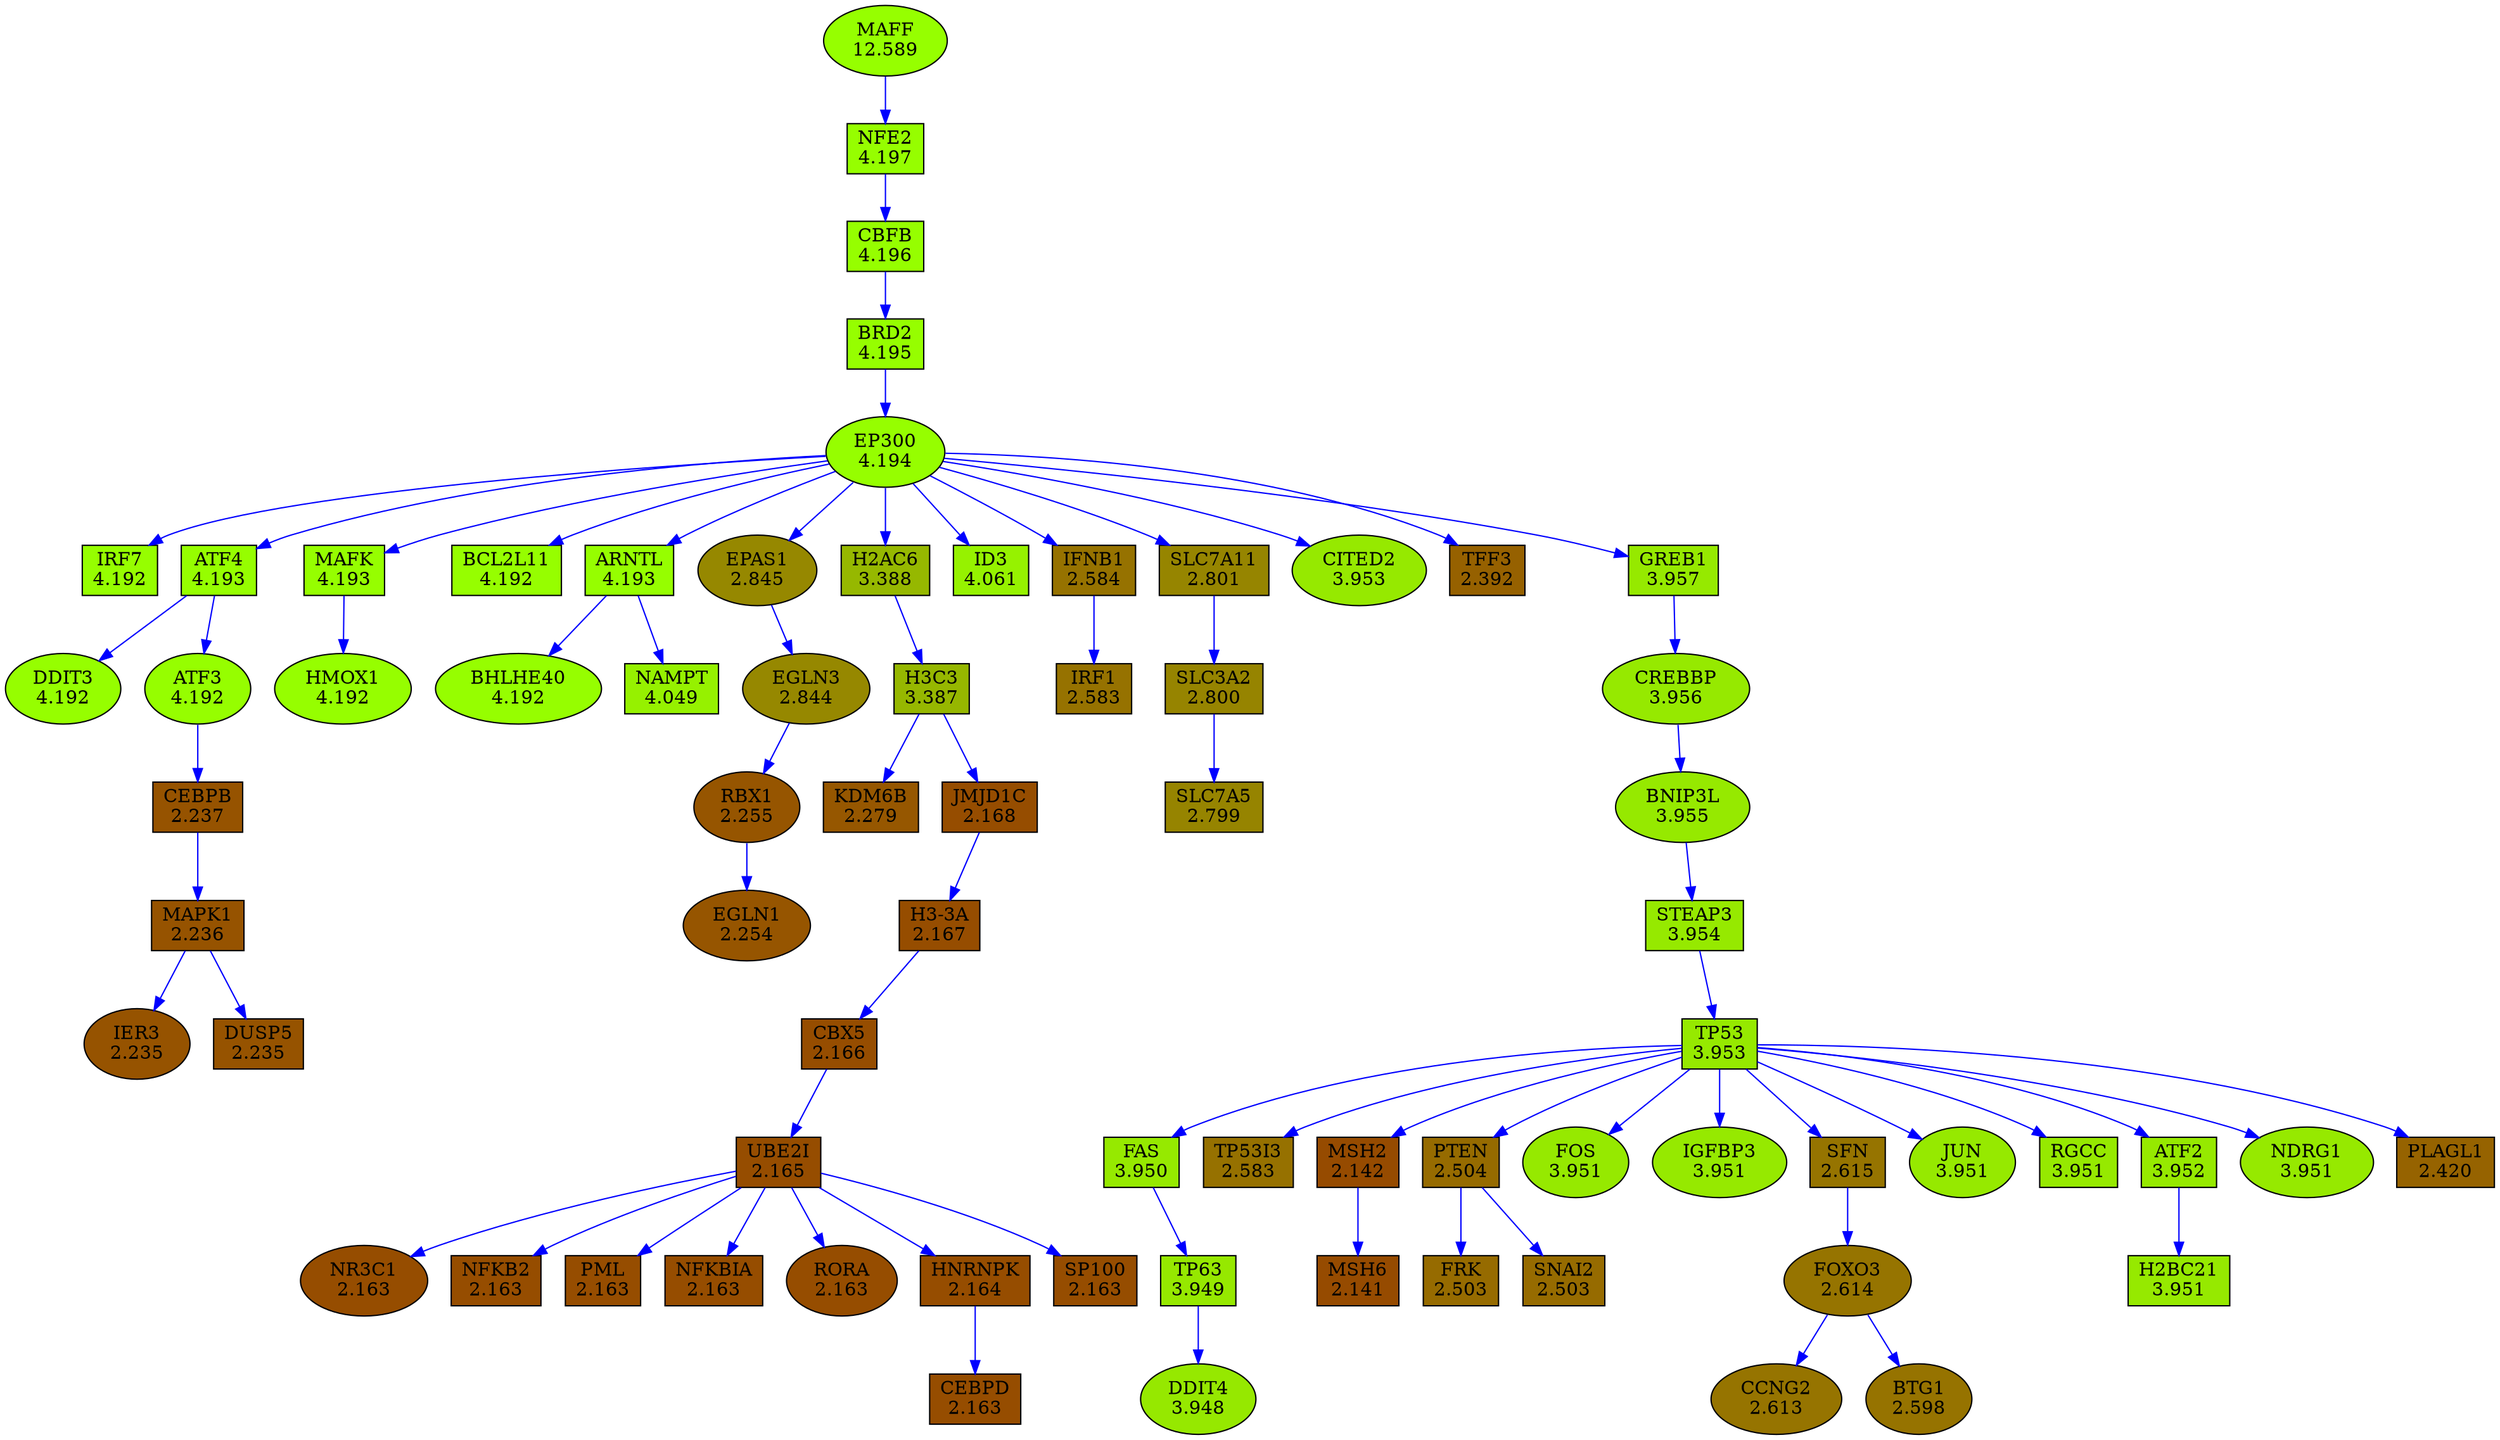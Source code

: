 digraph main_real_test_new_y {
N_67 [shape = box, style = filled, fillcolor = "#96e900", label = "FAS\n3.950"];
N_68 [shape = box, style = filled, fillcolor = "#967100", label = "TP53I3\n2.583"];
N_81 [shape = ellipse, style = filled, fillcolor = "#964d00", label = "NR3C1\n2.163"];
N_121 [shape = box, style = filled, fillcolor = "#96fe00", label = "IRF7\n4.192"];
N_195 [shape = box, style = filled, fillcolor = "#965300", label = "MAPK1\n2.236"];
N_198 [shape = box, style = filled, fillcolor = "#964d00", label = "H3-3A\n2.167"];
N_199 [shape = box, style = filled, fillcolor = "#96b700", label = "H3C3\n3.387"];
N_235 [shape = box, style = filled, fillcolor = "#96e900", label = "TP53\n3.953"];
N_236 [shape = box, style = filled, fillcolor = "#964b00", label = "MSH2\n2.142"];
N_285 [shape = box, style = filled, fillcolor = "#965300", label = "CEBPB\n2.237"];
N_287 [shape = box, style = filled, fillcolor = "#96fe00", label = "ATF4\n4.193"];
N_288 [shape = ellipse, style = filled, fillcolor = "#96fe00", label = "DDIT3\n4.192"];
N_289 [shape = ellipse, style = filled, fillcolor = "#96fe00", label = "ATF3\n4.192"];
N_334 [shape = box, style = filled, fillcolor = "#96fe00", label = "CBFB\n4.196"];
N_336 [shape = box, style = filled, fillcolor = "#96fe00", label = "BRD2\n4.195"];
N_337 [shape = ellipse, style = filled, fillcolor = "#96fe00", label = "EP300\n4.194"];
N_382 [shape = box, style = filled, fillcolor = "#964d00", label = "NFKB2\n2.163"];
N_420 [shape = ellipse, style = filled, fillcolor = "#965500", label = "RBX1\n2.255"];
N_423 [shape = box, style = filled, fillcolor = "#96fe00", label = "MAFK\n4.193"];
N_439 [shape = box, style = filled, fillcolor = "#96fe00", label = "BCL2L11\n4.192"];
N_450 [shape = box, style = filled, fillcolor = "#96fe00", label = "ARNTL\n4.193"];
N_596 [shape = box, style = filled, fillcolor = "#964d00", label = "PML\n2.163"];
N_835 [shape = box, style = filled, fillcolor = "#966b00", label = "PTEN\n2.504"];
N_921 [shape = ellipse, style = filled, fillcolor = "#96e900", label = "FOS\n3.951"];
N_926 [shape = ellipse, style = filled, fillcolor = "#967400", label = "FOXO3\n2.614"];
N_930 [shape = ellipse, style = filled, fillcolor = "#96e900", label = "CREBBP\n3.956"];
N_1044 [shape = ellipse, style = filled, fillcolor = "#968800", label = "EPAS1\n2.845"];
N_1048 [shape = box, style = filled, fillcolor = "#96b800", label = "H2AC6\n3.388"];
N_1061 [shape = ellipse, style = filled, fillcolor = "#96fe00", label = "HMOX1\n4.192"];
N_1072 [shape = box, style = filled, fillcolor = "#964d00", label = "CBX5\n2.166"];
N_1093 [shape = box, style = filled, fillcolor = "#96f200", label = "ID3\n4.061"];
N_1099 [shape = box, style = filled, fillcolor = "#967200", label = "IFNB1\n2.584"];
N_1111 [shape = ellipse, style = filled, fillcolor = "#96e900", label = "IGFBP3\n3.951"];
N_1157 [shape = box, style = filled, fillcolor = "#967200", label = "IRF1\n2.583"];
N_1174 [shape = box, style = filled, fillcolor = "#964d00", label = "NFKBIA\n2.163"];
N_1312 [shape = box, style = filled, fillcolor = "#964b00", label = "MSH6\n2.141"];
N_1373 [shape = box, style = filled, fillcolor = "#96fe00", label = "NFE2\n4.197"];
N_1502 [shape = ellipse, style = filled, fillcolor = "#965500", label = "EGLN1\n2.254"];
N_1504 [shape = ellipse, style = filled, fillcolor = "#968800", label = "EGLN3\n2.844"];
N_1542 [shape = ellipse, style = filled, fillcolor = "#965300", label = "IER3\n2.235"];
N_1565 [shape = box, style = filled, fillcolor = "#966b00", label = "FRK\n2.503"];
N_1613 [shape = box, style = filled, fillcolor = "#964d00", label = "UBE2I\n2.165"];
N_1637 [shape = ellipse, style = filled, fillcolor = "#964d00", label = "RORA\n2.163"];
N_1658 [shape = box, style = filled, fillcolor = "#964d00", label = "HNRNPK\n2.164"];
N_1680 [shape = box, style = filled, fillcolor = "#967400", label = "SFN\n2.615"];
N_1690 [shape = box, style = filled, fillcolor = "#968400", label = "SLC3A2\n2.800"];
N_1691 [shape = box, style = filled, fillcolor = "#968500", label = "SLC7A11\n2.801"];
N_1692 [shape = box, style = filled, fillcolor = "#968400", label = "SLC7A5\n2.799"];
N_1726 [shape = ellipse, style = filled, fillcolor = "#96e900", label = "BNIP3L\n3.955"];
N_1772 [shape = ellipse, style = filled, fillcolor = "#96e900", label = "CITED2\n3.953"];
N_1774 [shape = box, style = filled, fillcolor = "#966100", label = "TFF3\n2.392"];
N_1803 [shape = box, style = filled, fillcolor = "#96e800", label = "TP63\n3.949"];
N_1804 [shape = ellipse, style = filled, fillcolor = "#96e800", label = "DDIT4\n3.948"];
N_1900 [shape = box, style = filled, fillcolor = "#965700", label = "KDM6B\n2.279"];
N_1901 [shape = ellipse, style = filled, fillcolor = "#96e900", label = "JUN\n3.951"];
N_1907 [shape = ellipse, style = filled, fillcolor = "#96fe00", label = "BHLHE40\n4.192"];
N_1909 [shape = box, style = filled, fillcolor = "#96f100", label = "NAMPT\n4.049"];
N_1919 [shape = box, style = filled, fillcolor = "#96e900", label = "RGCC\n3.951"];
N_1932 [shape = box, style = filled, fillcolor = "#96e900", label = "ATF2\n3.952"];
N_2068 [shape = box, style = filled, fillcolor = "#964d00", label = "JMJD1C\n2.168"];
N_2093 [shape = box, style = filled, fillcolor = "#965300", label = "DUSP5\n2.235"];
N_2137 [shape = box, style = filled, fillcolor = "#964d00", label = "SP100\n2.163"];
N_2289 [shape = ellipse, style = filled, fillcolor = "#967400", label = "CCNG2\n2.613"];
N_2291 [shape = ellipse, style = filled, fillcolor = "#967300", label = "BTG1\n2.598"];
N_2299 [shape = box, style = filled, fillcolor = "#96e900", label = "GREB1\n3.957"];
N_2344 [shape = ellipse, style = filled, fillcolor = "#96ff00", label = "MAFF\n12.589"];
N_2405 [shape = box, style = filled, fillcolor = "#964d00", label = "CEBPD\n2.163"];
N_2421 [shape = box, style = filled, fillcolor = "#966b00", label = "SNAI2\n2.503"];
N_2429 [shape = box, style = filled, fillcolor = "#96e900", label = "STEAP3\n3.954"];
N_2460 [shape = ellipse, style = filled, fillcolor = "#96e900", label = "NDRG1\n3.951"];
N_2462 [shape = box, style = filled, fillcolor = "#966300", label = "PLAGL1\n2.420"];
N_2482 [shape = box, style = filled, fillcolor = "#96e900", label = "H2BC21\n3.951"];
N_235 -> N_67 [ color = blue ];
N_67 -> N_1803 [ color = blue ];
N_235 -> N_68 [ color = blue ];
N_1613 -> N_81 [ color = blue ];
N_337 -> N_121 [ color = blue ];
N_285 -> N_195 [ color = blue ];
N_195 -> N_1542 [ color = blue ];
N_195 -> N_2093 [ color = blue ];
N_198 -> N_1072 [ color = blue ];
N_2068 -> N_198 [ color = blue ];
N_1048 -> N_199 [ color = blue ];
N_199 -> N_1900 [ color = blue ];
N_199 -> N_2068 [ color = blue ];
N_235 -> N_236 [ color = blue ];
N_235 -> N_835 [ color = blue ];
N_235 -> N_921 [ color = blue ];
N_235 -> N_1111 [ color = blue ];
N_235 -> N_1680 [ color = blue ];
N_235 -> N_1901 [ color = blue ];
N_235 -> N_1919 [ color = blue ];
N_235 -> N_1932 [ color = blue ];
N_2429 -> N_235 [ color = blue ];
N_235 -> N_2460 [ color = blue ];
N_235 -> N_2462 [ color = blue ];
N_236 -> N_1312 [ color = blue ];
N_289 -> N_285 [ color = blue ];
N_287 -> N_288 [ color = blue ];
N_287 -> N_289 [ color = blue ];
N_337 -> N_287 [ color = blue ];
N_334 -> N_336 [ color = blue ];
N_1373 -> N_334 [ color = blue ];
N_336 -> N_337 [ color = blue ];
N_337 -> N_423 [ color = blue ];
N_337 -> N_439 [ color = blue ];
N_337 -> N_450 [ color = blue ];
N_337 -> N_1044 [ color = blue ];
N_337 -> N_1048 [ color = blue ];
N_337 -> N_1093 [ color = blue ];
N_337 -> N_1099 [ color = blue ];
N_337 -> N_1691 [ color = blue ];
N_337 -> N_1772 [ color = blue ];
N_337 -> N_1774 [ color = blue ];
N_337 -> N_2299 [ color = blue ];
N_1613 -> N_382 [ color = blue ];
N_420 -> N_1502 [ color = blue ];
N_1504 -> N_420 [ color = blue ];
N_423 -> N_1061 [ color = blue ];
N_450 -> N_1907 [ color = blue ];
N_450 -> N_1909 [ color = blue ];
N_1613 -> N_596 [ color = blue ];
N_835 -> N_1565 [ color = blue ];
N_835 -> N_2421 [ color = blue ];
N_1680 -> N_926 [ color = blue ];
N_926 -> N_2289 [ color = blue ];
N_926 -> N_2291 [ color = blue ];
N_930 -> N_1726 [ color = blue ];
N_2299 -> N_930 [ color = blue ];
N_1044 -> N_1504 [ color = blue ];
N_1072 -> N_1613 [ color = blue ];
N_1099 -> N_1157 [ color = blue ];
N_1613 -> N_1174 [ color = blue ];
N_2344 -> N_1373 [ color = blue ];
N_1613 -> N_1637 [ color = blue ];
N_1613 -> N_1658 [ color = blue ];
N_1613 -> N_2137 [ color = blue ];
N_1658 -> N_2405 [ color = blue ];
N_1691 -> N_1690 [ color = blue ];
N_1690 -> N_1692 [ color = blue ];
N_1726 -> N_2429 [ color = blue ];
N_1803 -> N_1804 [ color = blue ];
N_1932 -> N_2482 [ color = blue ];
}
